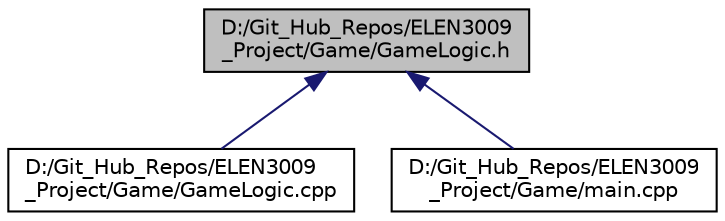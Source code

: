 digraph "D:/Git_Hub_Repos/ELEN3009_Project/Game/GameLogic.h"
{
  edge [fontname="Helvetica",fontsize="10",labelfontname="Helvetica",labelfontsize="10"];
  node [fontname="Helvetica",fontsize="10",shape=record];
  Node1 [label="D:/Git_Hub_Repos/ELEN3009\l_Project/Game/GameLogic.h",height=0.2,width=0.4,color="black", fillcolor="grey75", style="filled", fontcolor="black"];
  Node1 -> Node2 [dir="back",color="midnightblue",fontsize="10",style="solid",fontname="Helvetica"];
  Node2 [label="D:/Git_Hub_Repos/ELEN3009\l_Project/Game/GameLogic.cpp",height=0.2,width=0.4,color="black", fillcolor="white", style="filled",URL="$GameLogic_8cpp.html"];
  Node1 -> Node3 [dir="back",color="midnightblue",fontsize="10",style="solid",fontname="Helvetica"];
  Node3 [label="D:/Git_Hub_Repos/ELEN3009\l_Project/Game/main.cpp",height=0.2,width=0.4,color="black", fillcolor="white", style="filled",URL="$main_8cpp.html"];
}
